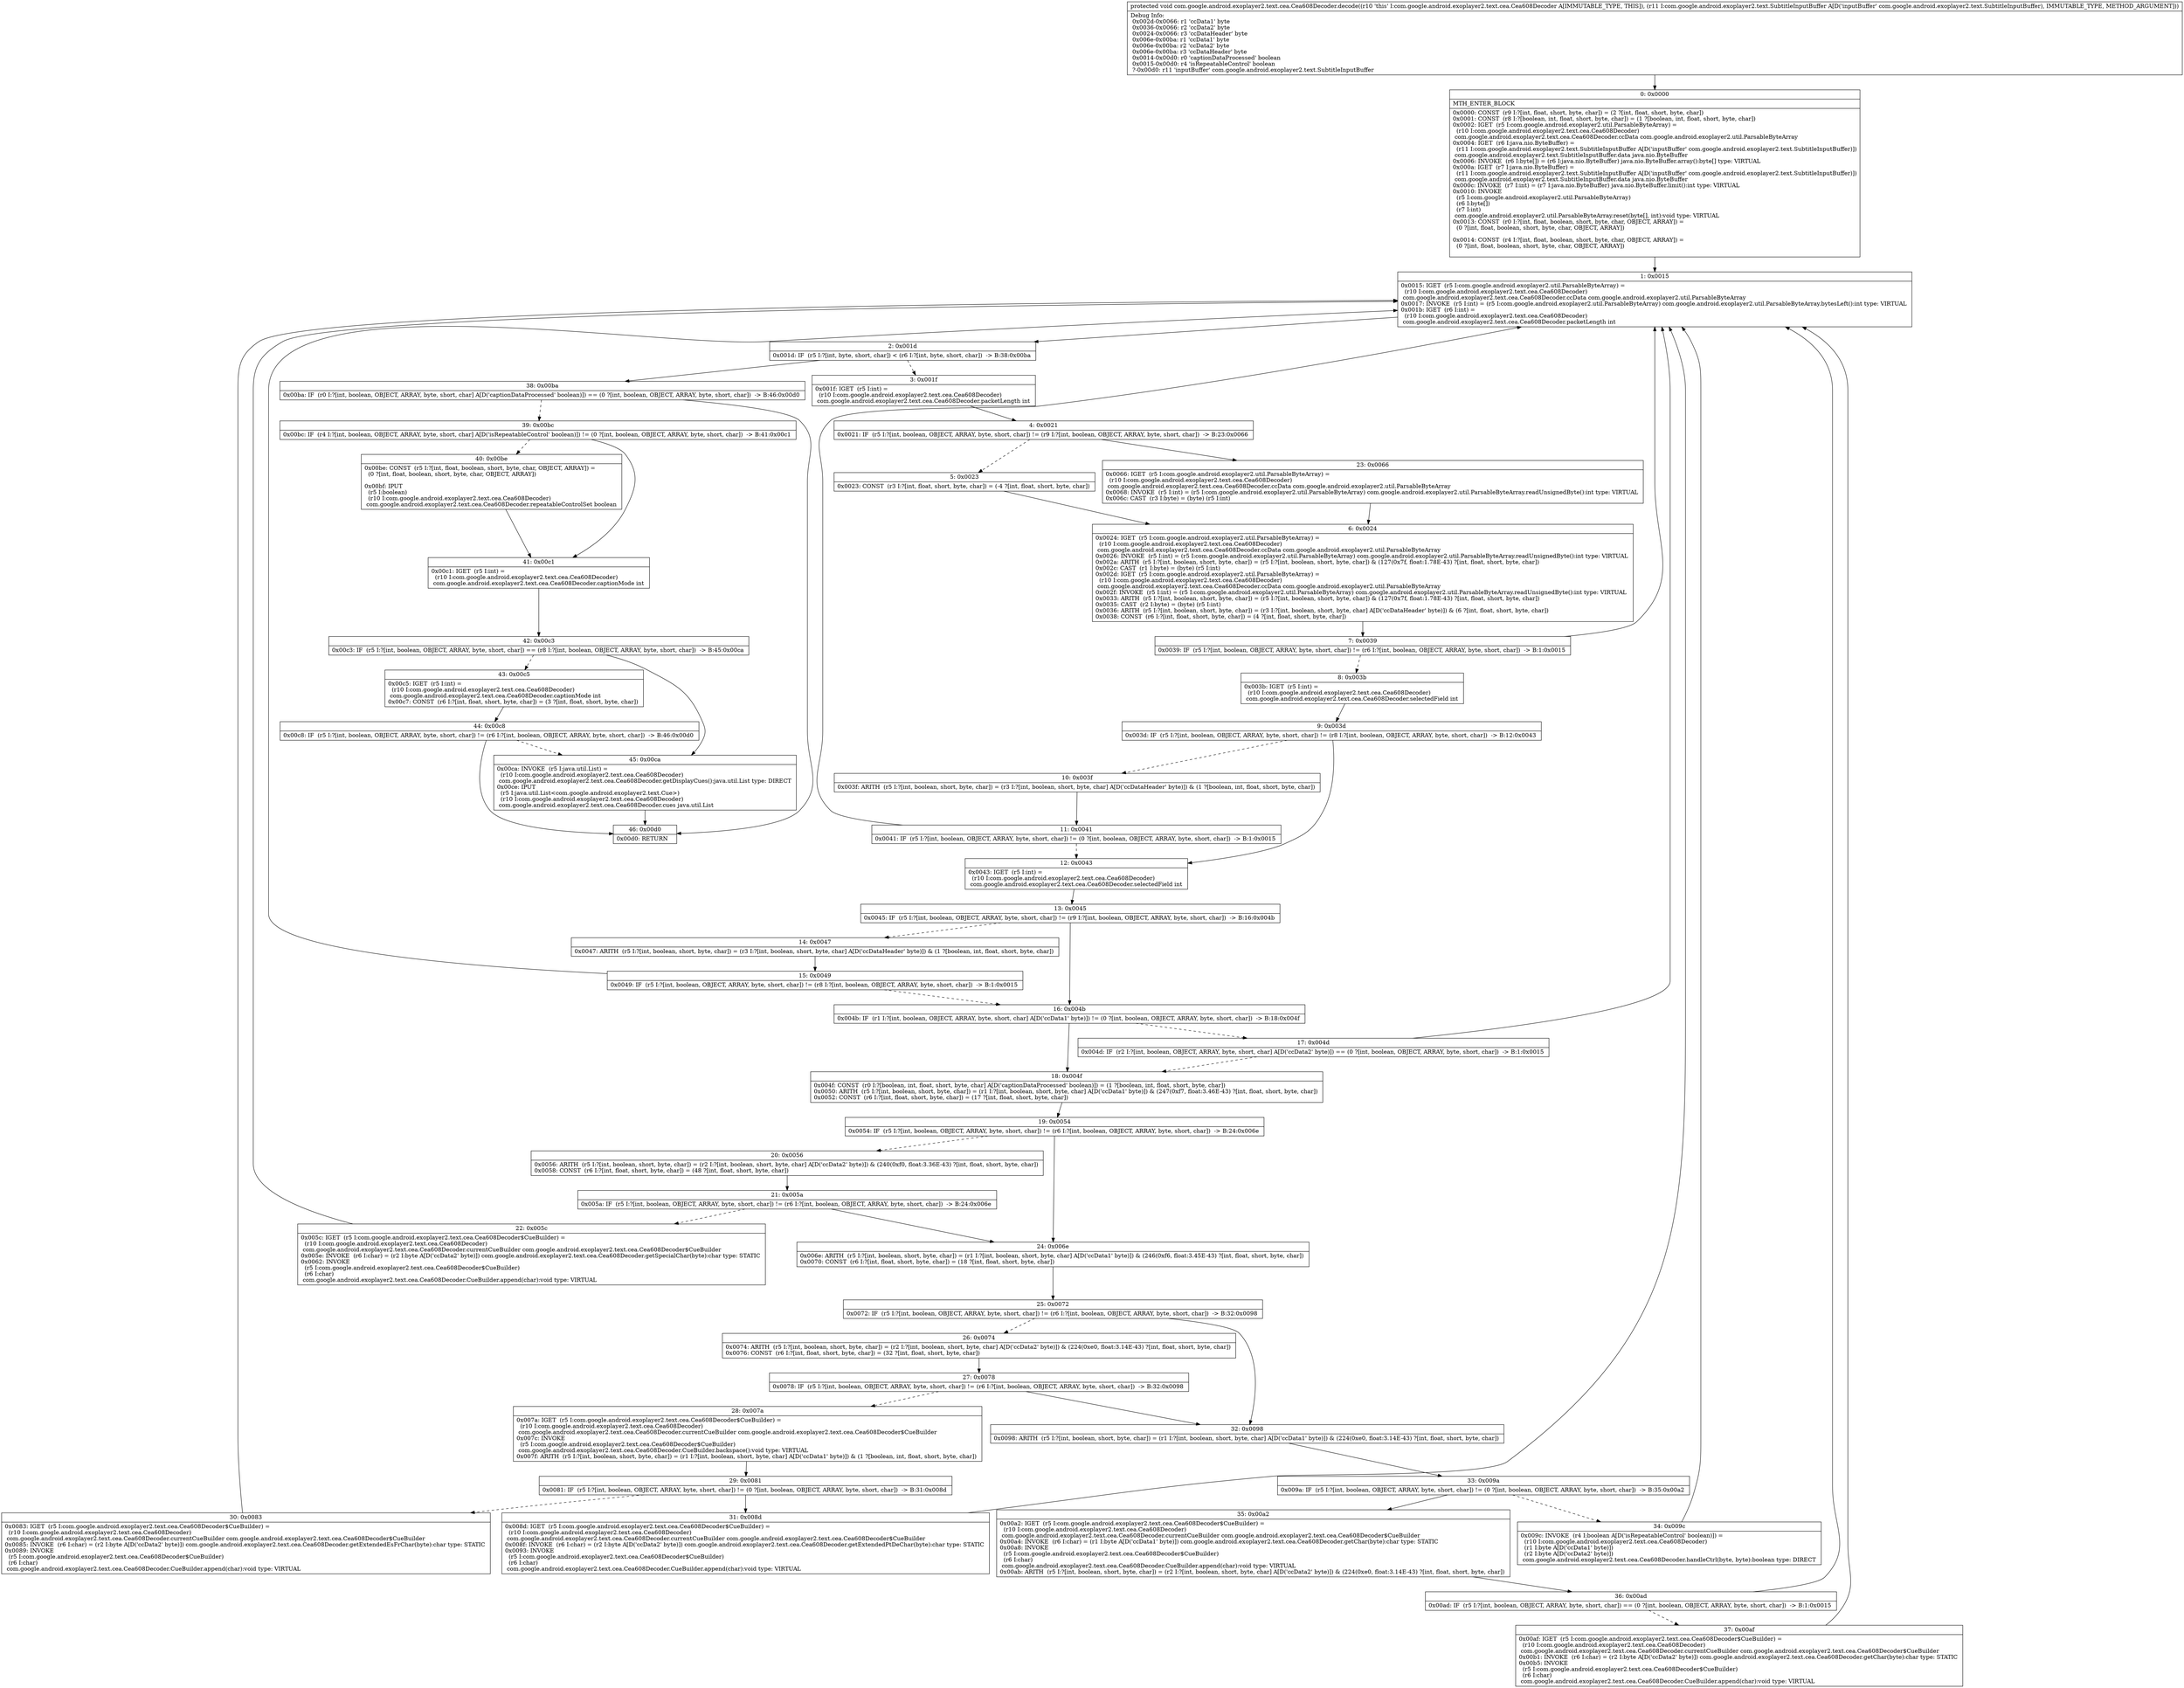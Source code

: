 digraph "CFG forcom.google.android.exoplayer2.text.cea.Cea608Decoder.decode(Lcom\/google\/android\/exoplayer2\/text\/SubtitleInputBuffer;)V" {
Node_0 [shape=record,label="{0\:\ 0x0000|MTH_ENTER_BLOCK\l|0x0000: CONST  (r9 I:?[int, float, short, byte, char]) = (2 ?[int, float, short, byte, char]) \l0x0001: CONST  (r8 I:?[boolean, int, float, short, byte, char]) = (1 ?[boolean, int, float, short, byte, char]) \l0x0002: IGET  (r5 I:com.google.android.exoplayer2.util.ParsableByteArray) = \l  (r10 I:com.google.android.exoplayer2.text.cea.Cea608Decoder)\l com.google.android.exoplayer2.text.cea.Cea608Decoder.ccData com.google.android.exoplayer2.util.ParsableByteArray \l0x0004: IGET  (r6 I:java.nio.ByteBuffer) = \l  (r11 I:com.google.android.exoplayer2.text.SubtitleInputBuffer A[D('inputBuffer' com.google.android.exoplayer2.text.SubtitleInputBuffer)])\l com.google.android.exoplayer2.text.SubtitleInputBuffer.data java.nio.ByteBuffer \l0x0006: INVOKE  (r6 I:byte[]) = (r6 I:java.nio.ByteBuffer) java.nio.ByteBuffer.array():byte[] type: VIRTUAL \l0x000a: IGET  (r7 I:java.nio.ByteBuffer) = \l  (r11 I:com.google.android.exoplayer2.text.SubtitleInputBuffer A[D('inputBuffer' com.google.android.exoplayer2.text.SubtitleInputBuffer)])\l com.google.android.exoplayer2.text.SubtitleInputBuffer.data java.nio.ByteBuffer \l0x000c: INVOKE  (r7 I:int) = (r7 I:java.nio.ByteBuffer) java.nio.ByteBuffer.limit():int type: VIRTUAL \l0x0010: INVOKE  \l  (r5 I:com.google.android.exoplayer2.util.ParsableByteArray)\l  (r6 I:byte[])\l  (r7 I:int)\l com.google.android.exoplayer2.util.ParsableByteArray.reset(byte[], int):void type: VIRTUAL \l0x0013: CONST  (r0 I:?[int, float, boolean, short, byte, char, OBJECT, ARRAY]) = \l  (0 ?[int, float, boolean, short, byte, char, OBJECT, ARRAY])\l \l0x0014: CONST  (r4 I:?[int, float, boolean, short, byte, char, OBJECT, ARRAY]) = \l  (0 ?[int, float, boolean, short, byte, char, OBJECT, ARRAY])\l \l}"];
Node_1 [shape=record,label="{1\:\ 0x0015|0x0015: IGET  (r5 I:com.google.android.exoplayer2.util.ParsableByteArray) = \l  (r10 I:com.google.android.exoplayer2.text.cea.Cea608Decoder)\l com.google.android.exoplayer2.text.cea.Cea608Decoder.ccData com.google.android.exoplayer2.util.ParsableByteArray \l0x0017: INVOKE  (r5 I:int) = (r5 I:com.google.android.exoplayer2.util.ParsableByteArray) com.google.android.exoplayer2.util.ParsableByteArray.bytesLeft():int type: VIRTUAL \l0x001b: IGET  (r6 I:int) = \l  (r10 I:com.google.android.exoplayer2.text.cea.Cea608Decoder)\l com.google.android.exoplayer2.text.cea.Cea608Decoder.packetLength int \l}"];
Node_2 [shape=record,label="{2\:\ 0x001d|0x001d: IF  (r5 I:?[int, byte, short, char]) \< (r6 I:?[int, byte, short, char])  \-\> B:38:0x00ba \l}"];
Node_3 [shape=record,label="{3\:\ 0x001f|0x001f: IGET  (r5 I:int) = \l  (r10 I:com.google.android.exoplayer2.text.cea.Cea608Decoder)\l com.google.android.exoplayer2.text.cea.Cea608Decoder.packetLength int \l}"];
Node_4 [shape=record,label="{4\:\ 0x0021|0x0021: IF  (r5 I:?[int, boolean, OBJECT, ARRAY, byte, short, char]) != (r9 I:?[int, boolean, OBJECT, ARRAY, byte, short, char])  \-\> B:23:0x0066 \l}"];
Node_5 [shape=record,label="{5\:\ 0x0023|0x0023: CONST  (r3 I:?[int, float, short, byte, char]) = (\-4 ?[int, float, short, byte, char]) \l}"];
Node_6 [shape=record,label="{6\:\ 0x0024|0x0024: IGET  (r5 I:com.google.android.exoplayer2.util.ParsableByteArray) = \l  (r10 I:com.google.android.exoplayer2.text.cea.Cea608Decoder)\l com.google.android.exoplayer2.text.cea.Cea608Decoder.ccData com.google.android.exoplayer2.util.ParsableByteArray \l0x0026: INVOKE  (r5 I:int) = (r5 I:com.google.android.exoplayer2.util.ParsableByteArray) com.google.android.exoplayer2.util.ParsableByteArray.readUnsignedByte():int type: VIRTUAL \l0x002a: ARITH  (r5 I:?[int, boolean, short, byte, char]) = (r5 I:?[int, boolean, short, byte, char]) & (127(0x7f, float:1.78E\-43) ?[int, float, short, byte, char]) \l0x002c: CAST  (r1 I:byte) = (byte) (r5 I:int) \l0x002d: IGET  (r5 I:com.google.android.exoplayer2.util.ParsableByteArray) = \l  (r10 I:com.google.android.exoplayer2.text.cea.Cea608Decoder)\l com.google.android.exoplayer2.text.cea.Cea608Decoder.ccData com.google.android.exoplayer2.util.ParsableByteArray \l0x002f: INVOKE  (r5 I:int) = (r5 I:com.google.android.exoplayer2.util.ParsableByteArray) com.google.android.exoplayer2.util.ParsableByteArray.readUnsignedByte():int type: VIRTUAL \l0x0033: ARITH  (r5 I:?[int, boolean, short, byte, char]) = (r5 I:?[int, boolean, short, byte, char]) & (127(0x7f, float:1.78E\-43) ?[int, float, short, byte, char]) \l0x0035: CAST  (r2 I:byte) = (byte) (r5 I:int) \l0x0036: ARITH  (r5 I:?[int, boolean, short, byte, char]) = (r3 I:?[int, boolean, short, byte, char] A[D('ccDataHeader' byte)]) & (6 ?[int, float, short, byte, char]) \l0x0038: CONST  (r6 I:?[int, float, short, byte, char]) = (4 ?[int, float, short, byte, char]) \l}"];
Node_7 [shape=record,label="{7\:\ 0x0039|0x0039: IF  (r5 I:?[int, boolean, OBJECT, ARRAY, byte, short, char]) != (r6 I:?[int, boolean, OBJECT, ARRAY, byte, short, char])  \-\> B:1:0x0015 \l}"];
Node_8 [shape=record,label="{8\:\ 0x003b|0x003b: IGET  (r5 I:int) = \l  (r10 I:com.google.android.exoplayer2.text.cea.Cea608Decoder)\l com.google.android.exoplayer2.text.cea.Cea608Decoder.selectedField int \l}"];
Node_9 [shape=record,label="{9\:\ 0x003d|0x003d: IF  (r5 I:?[int, boolean, OBJECT, ARRAY, byte, short, char]) != (r8 I:?[int, boolean, OBJECT, ARRAY, byte, short, char])  \-\> B:12:0x0043 \l}"];
Node_10 [shape=record,label="{10\:\ 0x003f|0x003f: ARITH  (r5 I:?[int, boolean, short, byte, char]) = (r3 I:?[int, boolean, short, byte, char] A[D('ccDataHeader' byte)]) & (1 ?[boolean, int, float, short, byte, char]) \l}"];
Node_11 [shape=record,label="{11\:\ 0x0041|0x0041: IF  (r5 I:?[int, boolean, OBJECT, ARRAY, byte, short, char]) != (0 ?[int, boolean, OBJECT, ARRAY, byte, short, char])  \-\> B:1:0x0015 \l}"];
Node_12 [shape=record,label="{12\:\ 0x0043|0x0043: IGET  (r5 I:int) = \l  (r10 I:com.google.android.exoplayer2.text.cea.Cea608Decoder)\l com.google.android.exoplayer2.text.cea.Cea608Decoder.selectedField int \l}"];
Node_13 [shape=record,label="{13\:\ 0x0045|0x0045: IF  (r5 I:?[int, boolean, OBJECT, ARRAY, byte, short, char]) != (r9 I:?[int, boolean, OBJECT, ARRAY, byte, short, char])  \-\> B:16:0x004b \l}"];
Node_14 [shape=record,label="{14\:\ 0x0047|0x0047: ARITH  (r5 I:?[int, boolean, short, byte, char]) = (r3 I:?[int, boolean, short, byte, char] A[D('ccDataHeader' byte)]) & (1 ?[boolean, int, float, short, byte, char]) \l}"];
Node_15 [shape=record,label="{15\:\ 0x0049|0x0049: IF  (r5 I:?[int, boolean, OBJECT, ARRAY, byte, short, char]) != (r8 I:?[int, boolean, OBJECT, ARRAY, byte, short, char])  \-\> B:1:0x0015 \l}"];
Node_16 [shape=record,label="{16\:\ 0x004b|0x004b: IF  (r1 I:?[int, boolean, OBJECT, ARRAY, byte, short, char] A[D('ccData1' byte)]) != (0 ?[int, boolean, OBJECT, ARRAY, byte, short, char])  \-\> B:18:0x004f \l}"];
Node_17 [shape=record,label="{17\:\ 0x004d|0x004d: IF  (r2 I:?[int, boolean, OBJECT, ARRAY, byte, short, char] A[D('ccData2' byte)]) == (0 ?[int, boolean, OBJECT, ARRAY, byte, short, char])  \-\> B:1:0x0015 \l}"];
Node_18 [shape=record,label="{18\:\ 0x004f|0x004f: CONST  (r0 I:?[boolean, int, float, short, byte, char] A[D('captionDataProcessed' boolean)]) = (1 ?[boolean, int, float, short, byte, char]) \l0x0050: ARITH  (r5 I:?[int, boolean, short, byte, char]) = (r1 I:?[int, boolean, short, byte, char] A[D('ccData1' byte)]) & (247(0xf7, float:3.46E\-43) ?[int, float, short, byte, char]) \l0x0052: CONST  (r6 I:?[int, float, short, byte, char]) = (17 ?[int, float, short, byte, char]) \l}"];
Node_19 [shape=record,label="{19\:\ 0x0054|0x0054: IF  (r5 I:?[int, boolean, OBJECT, ARRAY, byte, short, char]) != (r6 I:?[int, boolean, OBJECT, ARRAY, byte, short, char])  \-\> B:24:0x006e \l}"];
Node_20 [shape=record,label="{20\:\ 0x0056|0x0056: ARITH  (r5 I:?[int, boolean, short, byte, char]) = (r2 I:?[int, boolean, short, byte, char] A[D('ccData2' byte)]) & (240(0xf0, float:3.36E\-43) ?[int, float, short, byte, char]) \l0x0058: CONST  (r6 I:?[int, float, short, byte, char]) = (48 ?[int, float, short, byte, char]) \l}"];
Node_21 [shape=record,label="{21\:\ 0x005a|0x005a: IF  (r5 I:?[int, boolean, OBJECT, ARRAY, byte, short, char]) != (r6 I:?[int, boolean, OBJECT, ARRAY, byte, short, char])  \-\> B:24:0x006e \l}"];
Node_22 [shape=record,label="{22\:\ 0x005c|0x005c: IGET  (r5 I:com.google.android.exoplayer2.text.cea.Cea608Decoder$CueBuilder) = \l  (r10 I:com.google.android.exoplayer2.text.cea.Cea608Decoder)\l com.google.android.exoplayer2.text.cea.Cea608Decoder.currentCueBuilder com.google.android.exoplayer2.text.cea.Cea608Decoder$CueBuilder \l0x005e: INVOKE  (r6 I:char) = (r2 I:byte A[D('ccData2' byte)]) com.google.android.exoplayer2.text.cea.Cea608Decoder.getSpecialChar(byte):char type: STATIC \l0x0062: INVOKE  \l  (r5 I:com.google.android.exoplayer2.text.cea.Cea608Decoder$CueBuilder)\l  (r6 I:char)\l com.google.android.exoplayer2.text.cea.Cea608Decoder.CueBuilder.append(char):void type: VIRTUAL \l}"];
Node_23 [shape=record,label="{23\:\ 0x0066|0x0066: IGET  (r5 I:com.google.android.exoplayer2.util.ParsableByteArray) = \l  (r10 I:com.google.android.exoplayer2.text.cea.Cea608Decoder)\l com.google.android.exoplayer2.text.cea.Cea608Decoder.ccData com.google.android.exoplayer2.util.ParsableByteArray \l0x0068: INVOKE  (r5 I:int) = (r5 I:com.google.android.exoplayer2.util.ParsableByteArray) com.google.android.exoplayer2.util.ParsableByteArray.readUnsignedByte():int type: VIRTUAL \l0x006c: CAST  (r3 I:byte) = (byte) (r5 I:int) \l}"];
Node_24 [shape=record,label="{24\:\ 0x006e|0x006e: ARITH  (r5 I:?[int, boolean, short, byte, char]) = (r1 I:?[int, boolean, short, byte, char] A[D('ccData1' byte)]) & (246(0xf6, float:3.45E\-43) ?[int, float, short, byte, char]) \l0x0070: CONST  (r6 I:?[int, float, short, byte, char]) = (18 ?[int, float, short, byte, char]) \l}"];
Node_25 [shape=record,label="{25\:\ 0x0072|0x0072: IF  (r5 I:?[int, boolean, OBJECT, ARRAY, byte, short, char]) != (r6 I:?[int, boolean, OBJECT, ARRAY, byte, short, char])  \-\> B:32:0x0098 \l}"];
Node_26 [shape=record,label="{26\:\ 0x0074|0x0074: ARITH  (r5 I:?[int, boolean, short, byte, char]) = (r2 I:?[int, boolean, short, byte, char] A[D('ccData2' byte)]) & (224(0xe0, float:3.14E\-43) ?[int, float, short, byte, char]) \l0x0076: CONST  (r6 I:?[int, float, short, byte, char]) = (32 ?[int, float, short, byte, char]) \l}"];
Node_27 [shape=record,label="{27\:\ 0x0078|0x0078: IF  (r5 I:?[int, boolean, OBJECT, ARRAY, byte, short, char]) != (r6 I:?[int, boolean, OBJECT, ARRAY, byte, short, char])  \-\> B:32:0x0098 \l}"];
Node_28 [shape=record,label="{28\:\ 0x007a|0x007a: IGET  (r5 I:com.google.android.exoplayer2.text.cea.Cea608Decoder$CueBuilder) = \l  (r10 I:com.google.android.exoplayer2.text.cea.Cea608Decoder)\l com.google.android.exoplayer2.text.cea.Cea608Decoder.currentCueBuilder com.google.android.exoplayer2.text.cea.Cea608Decoder$CueBuilder \l0x007c: INVOKE  \l  (r5 I:com.google.android.exoplayer2.text.cea.Cea608Decoder$CueBuilder)\l com.google.android.exoplayer2.text.cea.Cea608Decoder.CueBuilder.backspace():void type: VIRTUAL \l0x007f: ARITH  (r5 I:?[int, boolean, short, byte, char]) = (r1 I:?[int, boolean, short, byte, char] A[D('ccData1' byte)]) & (1 ?[boolean, int, float, short, byte, char]) \l}"];
Node_29 [shape=record,label="{29\:\ 0x0081|0x0081: IF  (r5 I:?[int, boolean, OBJECT, ARRAY, byte, short, char]) != (0 ?[int, boolean, OBJECT, ARRAY, byte, short, char])  \-\> B:31:0x008d \l}"];
Node_30 [shape=record,label="{30\:\ 0x0083|0x0083: IGET  (r5 I:com.google.android.exoplayer2.text.cea.Cea608Decoder$CueBuilder) = \l  (r10 I:com.google.android.exoplayer2.text.cea.Cea608Decoder)\l com.google.android.exoplayer2.text.cea.Cea608Decoder.currentCueBuilder com.google.android.exoplayer2.text.cea.Cea608Decoder$CueBuilder \l0x0085: INVOKE  (r6 I:char) = (r2 I:byte A[D('ccData2' byte)]) com.google.android.exoplayer2.text.cea.Cea608Decoder.getExtendedEsFrChar(byte):char type: STATIC \l0x0089: INVOKE  \l  (r5 I:com.google.android.exoplayer2.text.cea.Cea608Decoder$CueBuilder)\l  (r6 I:char)\l com.google.android.exoplayer2.text.cea.Cea608Decoder.CueBuilder.append(char):void type: VIRTUAL \l}"];
Node_31 [shape=record,label="{31\:\ 0x008d|0x008d: IGET  (r5 I:com.google.android.exoplayer2.text.cea.Cea608Decoder$CueBuilder) = \l  (r10 I:com.google.android.exoplayer2.text.cea.Cea608Decoder)\l com.google.android.exoplayer2.text.cea.Cea608Decoder.currentCueBuilder com.google.android.exoplayer2.text.cea.Cea608Decoder$CueBuilder \l0x008f: INVOKE  (r6 I:char) = (r2 I:byte A[D('ccData2' byte)]) com.google.android.exoplayer2.text.cea.Cea608Decoder.getExtendedPtDeChar(byte):char type: STATIC \l0x0093: INVOKE  \l  (r5 I:com.google.android.exoplayer2.text.cea.Cea608Decoder$CueBuilder)\l  (r6 I:char)\l com.google.android.exoplayer2.text.cea.Cea608Decoder.CueBuilder.append(char):void type: VIRTUAL \l}"];
Node_32 [shape=record,label="{32\:\ 0x0098|0x0098: ARITH  (r5 I:?[int, boolean, short, byte, char]) = (r1 I:?[int, boolean, short, byte, char] A[D('ccData1' byte)]) & (224(0xe0, float:3.14E\-43) ?[int, float, short, byte, char]) \l}"];
Node_33 [shape=record,label="{33\:\ 0x009a|0x009a: IF  (r5 I:?[int, boolean, OBJECT, ARRAY, byte, short, char]) != (0 ?[int, boolean, OBJECT, ARRAY, byte, short, char])  \-\> B:35:0x00a2 \l}"];
Node_34 [shape=record,label="{34\:\ 0x009c|0x009c: INVOKE  (r4 I:boolean A[D('isRepeatableControl' boolean)]) = \l  (r10 I:com.google.android.exoplayer2.text.cea.Cea608Decoder)\l  (r1 I:byte A[D('ccData1' byte)])\l  (r2 I:byte A[D('ccData2' byte)])\l com.google.android.exoplayer2.text.cea.Cea608Decoder.handleCtrl(byte, byte):boolean type: DIRECT \l}"];
Node_35 [shape=record,label="{35\:\ 0x00a2|0x00a2: IGET  (r5 I:com.google.android.exoplayer2.text.cea.Cea608Decoder$CueBuilder) = \l  (r10 I:com.google.android.exoplayer2.text.cea.Cea608Decoder)\l com.google.android.exoplayer2.text.cea.Cea608Decoder.currentCueBuilder com.google.android.exoplayer2.text.cea.Cea608Decoder$CueBuilder \l0x00a4: INVOKE  (r6 I:char) = (r1 I:byte A[D('ccData1' byte)]) com.google.android.exoplayer2.text.cea.Cea608Decoder.getChar(byte):char type: STATIC \l0x00a8: INVOKE  \l  (r5 I:com.google.android.exoplayer2.text.cea.Cea608Decoder$CueBuilder)\l  (r6 I:char)\l com.google.android.exoplayer2.text.cea.Cea608Decoder.CueBuilder.append(char):void type: VIRTUAL \l0x00ab: ARITH  (r5 I:?[int, boolean, short, byte, char]) = (r2 I:?[int, boolean, short, byte, char] A[D('ccData2' byte)]) & (224(0xe0, float:3.14E\-43) ?[int, float, short, byte, char]) \l}"];
Node_36 [shape=record,label="{36\:\ 0x00ad|0x00ad: IF  (r5 I:?[int, boolean, OBJECT, ARRAY, byte, short, char]) == (0 ?[int, boolean, OBJECT, ARRAY, byte, short, char])  \-\> B:1:0x0015 \l}"];
Node_37 [shape=record,label="{37\:\ 0x00af|0x00af: IGET  (r5 I:com.google.android.exoplayer2.text.cea.Cea608Decoder$CueBuilder) = \l  (r10 I:com.google.android.exoplayer2.text.cea.Cea608Decoder)\l com.google.android.exoplayer2.text.cea.Cea608Decoder.currentCueBuilder com.google.android.exoplayer2.text.cea.Cea608Decoder$CueBuilder \l0x00b1: INVOKE  (r6 I:char) = (r2 I:byte A[D('ccData2' byte)]) com.google.android.exoplayer2.text.cea.Cea608Decoder.getChar(byte):char type: STATIC \l0x00b5: INVOKE  \l  (r5 I:com.google.android.exoplayer2.text.cea.Cea608Decoder$CueBuilder)\l  (r6 I:char)\l com.google.android.exoplayer2.text.cea.Cea608Decoder.CueBuilder.append(char):void type: VIRTUAL \l}"];
Node_38 [shape=record,label="{38\:\ 0x00ba|0x00ba: IF  (r0 I:?[int, boolean, OBJECT, ARRAY, byte, short, char] A[D('captionDataProcessed' boolean)]) == (0 ?[int, boolean, OBJECT, ARRAY, byte, short, char])  \-\> B:46:0x00d0 \l}"];
Node_39 [shape=record,label="{39\:\ 0x00bc|0x00bc: IF  (r4 I:?[int, boolean, OBJECT, ARRAY, byte, short, char] A[D('isRepeatableControl' boolean)]) != (0 ?[int, boolean, OBJECT, ARRAY, byte, short, char])  \-\> B:41:0x00c1 \l}"];
Node_40 [shape=record,label="{40\:\ 0x00be|0x00be: CONST  (r5 I:?[int, float, boolean, short, byte, char, OBJECT, ARRAY]) = \l  (0 ?[int, float, boolean, short, byte, char, OBJECT, ARRAY])\l \l0x00bf: IPUT  \l  (r5 I:boolean)\l  (r10 I:com.google.android.exoplayer2.text.cea.Cea608Decoder)\l com.google.android.exoplayer2.text.cea.Cea608Decoder.repeatableControlSet boolean \l}"];
Node_41 [shape=record,label="{41\:\ 0x00c1|0x00c1: IGET  (r5 I:int) = \l  (r10 I:com.google.android.exoplayer2.text.cea.Cea608Decoder)\l com.google.android.exoplayer2.text.cea.Cea608Decoder.captionMode int \l}"];
Node_42 [shape=record,label="{42\:\ 0x00c3|0x00c3: IF  (r5 I:?[int, boolean, OBJECT, ARRAY, byte, short, char]) == (r8 I:?[int, boolean, OBJECT, ARRAY, byte, short, char])  \-\> B:45:0x00ca \l}"];
Node_43 [shape=record,label="{43\:\ 0x00c5|0x00c5: IGET  (r5 I:int) = \l  (r10 I:com.google.android.exoplayer2.text.cea.Cea608Decoder)\l com.google.android.exoplayer2.text.cea.Cea608Decoder.captionMode int \l0x00c7: CONST  (r6 I:?[int, float, short, byte, char]) = (3 ?[int, float, short, byte, char]) \l}"];
Node_44 [shape=record,label="{44\:\ 0x00c8|0x00c8: IF  (r5 I:?[int, boolean, OBJECT, ARRAY, byte, short, char]) != (r6 I:?[int, boolean, OBJECT, ARRAY, byte, short, char])  \-\> B:46:0x00d0 \l}"];
Node_45 [shape=record,label="{45\:\ 0x00ca|0x00ca: INVOKE  (r5 I:java.util.List) = \l  (r10 I:com.google.android.exoplayer2.text.cea.Cea608Decoder)\l com.google.android.exoplayer2.text.cea.Cea608Decoder.getDisplayCues():java.util.List type: DIRECT \l0x00ce: IPUT  \l  (r5 I:java.util.List\<com.google.android.exoplayer2.text.Cue\>)\l  (r10 I:com.google.android.exoplayer2.text.cea.Cea608Decoder)\l com.google.android.exoplayer2.text.cea.Cea608Decoder.cues java.util.List \l}"];
Node_46 [shape=record,label="{46\:\ 0x00d0|0x00d0: RETURN   \l}"];
MethodNode[shape=record,label="{protected void com.google.android.exoplayer2.text.cea.Cea608Decoder.decode((r10 'this' I:com.google.android.exoplayer2.text.cea.Cea608Decoder A[IMMUTABLE_TYPE, THIS]), (r11 I:com.google.android.exoplayer2.text.SubtitleInputBuffer A[D('inputBuffer' com.google.android.exoplayer2.text.SubtitleInputBuffer), IMMUTABLE_TYPE, METHOD_ARGUMENT]))  | Debug Info:\l  0x002d\-0x0066: r1 'ccData1' byte\l  0x0036\-0x0066: r2 'ccData2' byte\l  0x0024\-0x0066: r3 'ccDataHeader' byte\l  0x006e\-0x00ba: r1 'ccData1' byte\l  0x006e\-0x00ba: r2 'ccData2' byte\l  0x006e\-0x00ba: r3 'ccDataHeader' byte\l  0x0014\-0x00d0: r0 'captionDataProcessed' boolean\l  0x0015\-0x00d0: r4 'isRepeatableControl' boolean\l  ?\-0x00d0: r11 'inputBuffer' com.google.android.exoplayer2.text.SubtitleInputBuffer\l}"];
MethodNode -> Node_0;
Node_0 -> Node_1;
Node_1 -> Node_2;
Node_2 -> Node_3[style=dashed];
Node_2 -> Node_38;
Node_3 -> Node_4;
Node_4 -> Node_5[style=dashed];
Node_4 -> Node_23;
Node_5 -> Node_6;
Node_6 -> Node_7;
Node_7 -> Node_1;
Node_7 -> Node_8[style=dashed];
Node_8 -> Node_9;
Node_9 -> Node_10[style=dashed];
Node_9 -> Node_12;
Node_10 -> Node_11;
Node_11 -> Node_1;
Node_11 -> Node_12[style=dashed];
Node_12 -> Node_13;
Node_13 -> Node_14[style=dashed];
Node_13 -> Node_16;
Node_14 -> Node_15;
Node_15 -> Node_1;
Node_15 -> Node_16[style=dashed];
Node_16 -> Node_17[style=dashed];
Node_16 -> Node_18;
Node_17 -> Node_1;
Node_17 -> Node_18[style=dashed];
Node_18 -> Node_19;
Node_19 -> Node_20[style=dashed];
Node_19 -> Node_24;
Node_20 -> Node_21;
Node_21 -> Node_22[style=dashed];
Node_21 -> Node_24;
Node_22 -> Node_1;
Node_23 -> Node_6;
Node_24 -> Node_25;
Node_25 -> Node_26[style=dashed];
Node_25 -> Node_32;
Node_26 -> Node_27;
Node_27 -> Node_28[style=dashed];
Node_27 -> Node_32;
Node_28 -> Node_29;
Node_29 -> Node_30[style=dashed];
Node_29 -> Node_31;
Node_30 -> Node_1;
Node_31 -> Node_1;
Node_32 -> Node_33;
Node_33 -> Node_34[style=dashed];
Node_33 -> Node_35;
Node_34 -> Node_1;
Node_35 -> Node_36;
Node_36 -> Node_1;
Node_36 -> Node_37[style=dashed];
Node_37 -> Node_1;
Node_38 -> Node_39[style=dashed];
Node_38 -> Node_46;
Node_39 -> Node_40[style=dashed];
Node_39 -> Node_41;
Node_40 -> Node_41;
Node_41 -> Node_42;
Node_42 -> Node_43[style=dashed];
Node_42 -> Node_45;
Node_43 -> Node_44;
Node_44 -> Node_45[style=dashed];
Node_44 -> Node_46;
Node_45 -> Node_46;
}

